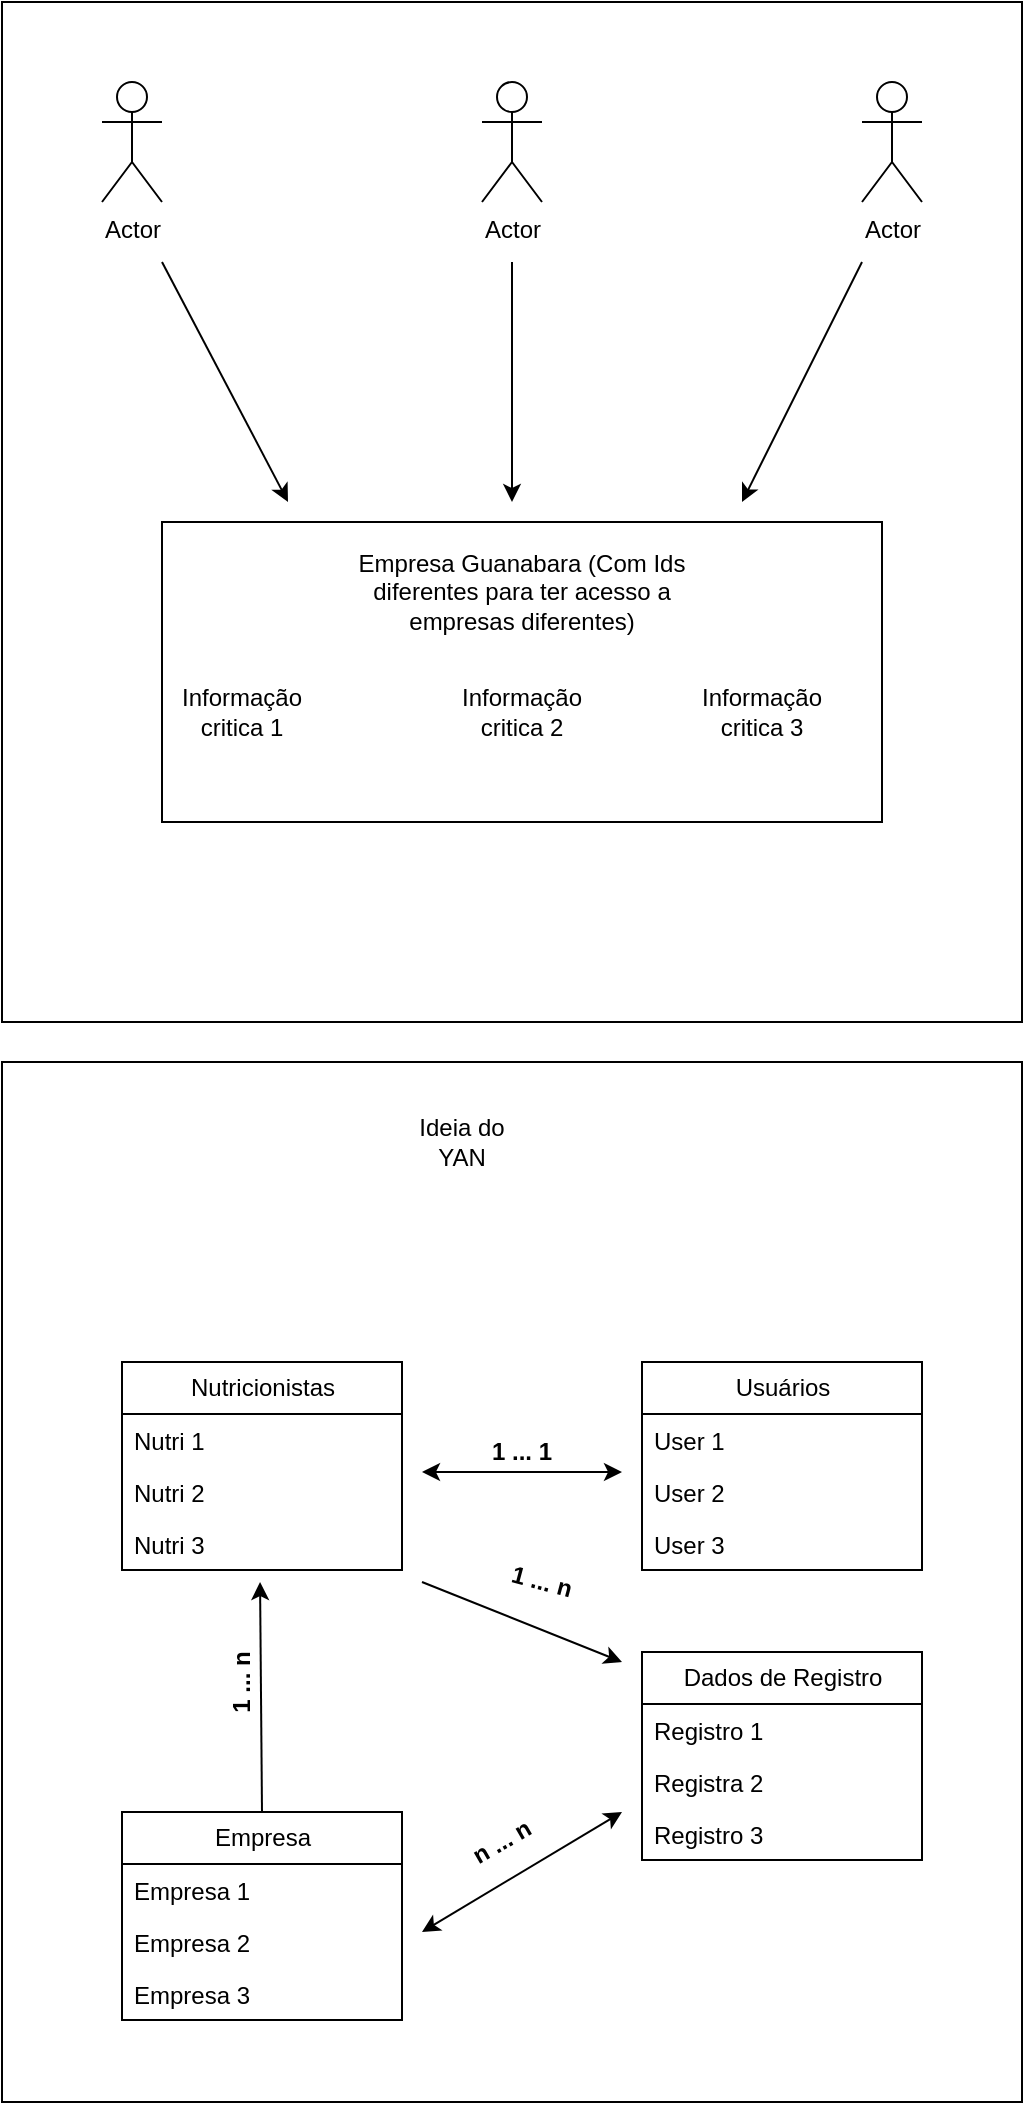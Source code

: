 <mxfile version="21.2.9" type="device">
  <diagram name="Página-1" id="Sx63nQZF6_k1oNd8qX7L">
    <mxGraphModel dx="832" dy="484" grid="1" gridSize="10" guides="1" tooltips="1" connect="1" arrows="1" fold="1" page="1" pageScale="1" pageWidth="827" pageHeight="1169" math="0" shadow="0">
      <root>
        <mxCell id="0" />
        <mxCell id="1" parent="0" />
        <mxCell id="Kq_vgZtTCY-l8nZOrk-y-49" value="" style="rounded=0;whiteSpace=wrap;html=1;" vertex="1" parent="1">
          <mxGeometry x="190" y="560" width="510" height="520" as="geometry" />
        </mxCell>
        <mxCell id="Kq_vgZtTCY-l8nZOrk-y-16" value="" style="whiteSpace=wrap;html=1;aspect=fixed;" vertex="1" parent="1">
          <mxGeometry x="190" y="30" width="510" height="510" as="geometry" />
        </mxCell>
        <mxCell id="Kq_vgZtTCY-l8nZOrk-y-1" value="Actor" style="shape=umlActor;verticalLabelPosition=bottom;verticalAlign=top;html=1;outlineConnect=0;" vertex="1" parent="1">
          <mxGeometry x="240" y="70" width="30" height="60" as="geometry" />
        </mxCell>
        <mxCell id="Kq_vgZtTCY-l8nZOrk-y-2" value="Actor" style="shape=umlActor;verticalLabelPosition=bottom;verticalAlign=top;html=1;outlineConnect=0;" vertex="1" parent="1">
          <mxGeometry x="620" y="70" width="30" height="60" as="geometry" />
        </mxCell>
        <mxCell id="Kq_vgZtTCY-l8nZOrk-y-3" value="" style="rounded=0;whiteSpace=wrap;html=1;" vertex="1" parent="1">
          <mxGeometry x="270" y="290" width="360" height="150" as="geometry" />
        </mxCell>
        <mxCell id="Kq_vgZtTCY-l8nZOrk-y-6" value="" style="endArrow=classic;html=1;rounded=0;entryX=0.175;entryY=-0.067;entryDx=0;entryDy=0;entryPerimeter=0;" edge="1" parent="1" target="Kq_vgZtTCY-l8nZOrk-y-3">
          <mxGeometry width="50" height="50" relative="1" as="geometry">
            <mxPoint x="270" y="160" as="sourcePoint" />
            <mxPoint x="440" y="230" as="targetPoint" />
          </mxGeometry>
        </mxCell>
        <mxCell id="Kq_vgZtTCY-l8nZOrk-y-7" value="Empresa Guanabara (Com Ids diferentes para ter acesso a empresas diferentes)&lt;br&gt;" style="text;html=1;strokeColor=none;fillColor=none;align=center;verticalAlign=middle;whiteSpace=wrap;rounded=0;" vertex="1" parent="1">
          <mxGeometry x="350" y="310" width="200" height="30" as="geometry" />
        </mxCell>
        <mxCell id="Kq_vgZtTCY-l8nZOrk-y-8" value="Informação critica 1" style="text;html=1;strokeColor=none;fillColor=none;align=center;verticalAlign=middle;whiteSpace=wrap;rounded=0;" vertex="1" parent="1">
          <mxGeometry x="280" y="370" width="60" height="30" as="geometry" />
        </mxCell>
        <mxCell id="Kq_vgZtTCY-l8nZOrk-y-9" value="Actor" style="shape=umlActor;verticalLabelPosition=bottom;verticalAlign=top;html=1;outlineConnect=0;" vertex="1" parent="1">
          <mxGeometry x="430" y="70" width="30" height="60" as="geometry" />
        </mxCell>
        <mxCell id="Kq_vgZtTCY-l8nZOrk-y-10" value="Informação critica 2" style="text;html=1;strokeColor=none;fillColor=none;align=center;verticalAlign=middle;whiteSpace=wrap;rounded=0;" vertex="1" parent="1">
          <mxGeometry x="420" y="370" width="60" height="30" as="geometry" />
        </mxCell>
        <mxCell id="Kq_vgZtTCY-l8nZOrk-y-11" value="Informação critica 3&lt;br&gt;" style="text;html=1;strokeColor=none;fillColor=none;align=center;verticalAlign=middle;whiteSpace=wrap;rounded=0;" vertex="1" parent="1">
          <mxGeometry x="540" y="370" width="60" height="30" as="geometry" />
        </mxCell>
        <mxCell id="Kq_vgZtTCY-l8nZOrk-y-12" value="" style="endArrow=classic;html=1;rounded=0;" edge="1" parent="1">
          <mxGeometry width="50" height="50" relative="1" as="geometry">
            <mxPoint x="445" y="160" as="sourcePoint" />
            <mxPoint x="445" y="280" as="targetPoint" />
          </mxGeometry>
        </mxCell>
        <mxCell id="Kq_vgZtTCY-l8nZOrk-y-13" value="" style="endArrow=classic;html=1;rounded=0;" edge="1" parent="1">
          <mxGeometry width="50" height="50" relative="1" as="geometry">
            <mxPoint x="620" y="160" as="sourcePoint" />
            <mxPoint x="560" y="280" as="targetPoint" />
          </mxGeometry>
        </mxCell>
        <mxCell id="Kq_vgZtTCY-l8nZOrk-y-19" value="Usuários" style="swimlane;fontStyle=0;childLayout=stackLayout;horizontal=1;startSize=26;fillColor=none;horizontalStack=0;resizeParent=1;resizeParentMax=0;resizeLast=0;collapsible=1;marginBottom=0;html=1;" vertex="1" parent="1">
          <mxGeometry x="510" y="710" width="140" height="104" as="geometry" />
        </mxCell>
        <mxCell id="Kq_vgZtTCY-l8nZOrk-y-20" value="User 1" style="text;strokeColor=none;fillColor=none;align=left;verticalAlign=top;spacingLeft=4;spacingRight=4;overflow=hidden;rotatable=0;points=[[0,0.5],[1,0.5]];portConstraint=eastwest;whiteSpace=wrap;html=1;" vertex="1" parent="Kq_vgZtTCY-l8nZOrk-y-19">
          <mxGeometry y="26" width="140" height="26" as="geometry" />
        </mxCell>
        <mxCell id="Kq_vgZtTCY-l8nZOrk-y-21" value="User 2" style="text;strokeColor=none;fillColor=none;align=left;verticalAlign=top;spacingLeft=4;spacingRight=4;overflow=hidden;rotatable=0;points=[[0,0.5],[1,0.5]];portConstraint=eastwest;whiteSpace=wrap;html=1;" vertex="1" parent="Kq_vgZtTCY-l8nZOrk-y-19">
          <mxGeometry y="52" width="140" height="26" as="geometry" />
        </mxCell>
        <mxCell id="Kq_vgZtTCY-l8nZOrk-y-22" value="User 3&lt;br&gt;" style="text;strokeColor=none;fillColor=none;align=left;verticalAlign=top;spacingLeft=4;spacingRight=4;overflow=hidden;rotatable=0;points=[[0,0.5],[1,0.5]];portConstraint=eastwest;whiteSpace=wrap;html=1;" vertex="1" parent="Kq_vgZtTCY-l8nZOrk-y-19">
          <mxGeometry y="78" width="140" height="26" as="geometry" />
        </mxCell>
        <mxCell id="Kq_vgZtTCY-l8nZOrk-y-23" value="Nutricionistas" style="swimlane;fontStyle=0;childLayout=stackLayout;horizontal=1;startSize=26;fillColor=none;horizontalStack=0;resizeParent=1;resizeParentMax=0;resizeLast=0;collapsible=1;marginBottom=0;html=1;" vertex="1" parent="1">
          <mxGeometry x="250" y="710" width="140" height="104" as="geometry" />
        </mxCell>
        <mxCell id="Kq_vgZtTCY-l8nZOrk-y-24" value="Nutri 1&lt;br&gt;" style="text;strokeColor=none;fillColor=none;align=left;verticalAlign=top;spacingLeft=4;spacingRight=4;overflow=hidden;rotatable=0;points=[[0,0.5],[1,0.5]];portConstraint=eastwest;whiteSpace=wrap;html=1;" vertex="1" parent="Kq_vgZtTCY-l8nZOrk-y-23">
          <mxGeometry y="26" width="140" height="26" as="geometry" />
        </mxCell>
        <mxCell id="Kq_vgZtTCY-l8nZOrk-y-25" value="Nutri 2&lt;br&gt;" style="text;strokeColor=none;fillColor=none;align=left;verticalAlign=top;spacingLeft=4;spacingRight=4;overflow=hidden;rotatable=0;points=[[0,0.5],[1,0.5]];portConstraint=eastwest;whiteSpace=wrap;html=1;" vertex="1" parent="Kq_vgZtTCY-l8nZOrk-y-23">
          <mxGeometry y="52" width="140" height="26" as="geometry" />
        </mxCell>
        <mxCell id="Kq_vgZtTCY-l8nZOrk-y-26" value="Nutri 3&lt;br&gt;" style="text;strokeColor=none;fillColor=none;align=left;verticalAlign=top;spacingLeft=4;spacingRight=4;overflow=hidden;rotatable=0;points=[[0,0.5],[1,0.5]];portConstraint=eastwest;whiteSpace=wrap;html=1;" vertex="1" parent="Kq_vgZtTCY-l8nZOrk-y-23">
          <mxGeometry y="78" width="140" height="26" as="geometry" />
        </mxCell>
        <mxCell id="Kq_vgZtTCY-l8nZOrk-y-28" value="1 ... 1" style="text;html=1;strokeColor=none;fillColor=none;align=center;verticalAlign=middle;whiteSpace=wrap;rounded=0;fontStyle=1;strokeWidth=4;" vertex="1" parent="1">
          <mxGeometry x="420" y="740" width="60" height="30" as="geometry" />
        </mxCell>
        <mxCell id="Kq_vgZtTCY-l8nZOrk-y-29" value="Empresa" style="swimlane;fontStyle=0;childLayout=stackLayout;horizontal=1;startSize=26;fillColor=none;horizontalStack=0;resizeParent=1;resizeParentMax=0;resizeLast=0;collapsible=1;marginBottom=0;html=1;" vertex="1" parent="1">
          <mxGeometry x="250" y="935" width="140" height="104" as="geometry" />
        </mxCell>
        <mxCell id="Kq_vgZtTCY-l8nZOrk-y-30" value="Empresa 1" style="text;strokeColor=none;fillColor=none;align=left;verticalAlign=top;spacingLeft=4;spacingRight=4;overflow=hidden;rotatable=0;points=[[0,0.5],[1,0.5]];portConstraint=eastwest;whiteSpace=wrap;html=1;" vertex="1" parent="Kq_vgZtTCY-l8nZOrk-y-29">
          <mxGeometry y="26" width="140" height="26" as="geometry" />
        </mxCell>
        <mxCell id="Kq_vgZtTCY-l8nZOrk-y-31" value="Empresa&amp;nbsp;2" style="text;strokeColor=none;fillColor=none;align=left;verticalAlign=top;spacingLeft=4;spacingRight=4;overflow=hidden;rotatable=0;points=[[0,0.5],[1,0.5]];portConstraint=eastwest;whiteSpace=wrap;html=1;" vertex="1" parent="Kq_vgZtTCY-l8nZOrk-y-29">
          <mxGeometry y="52" width="140" height="26" as="geometry" />
        </mxCell>
        <mxCell id="Kq_vgZtTCY-l8nZOrk-y-32" value="Empresa 3" style="text;strokeColor=none;fillColor=none;align=left;verticalAlign=top;spacingLeft=4;spacingRight=4;overflow=hidden;rotatable=0;points=[[0,0.5],[1,0.5]];portConstraint=eastwest;whiteSpace=wrap;html=1;" vertex="1" parent="Kq_vgZtTCY-l8nZOrk-y-29">
          <mxGeometry y="78" width="140" height="26" as="geometry" />
        </mxCell>
        <mxCell id="Kq_vgZtTCY-l8nZOrk-y-34" value="1 ... n" style="text;html=1;strokeColor=none;fillColor=none;align=center;verticalAlign=middle;whiteSpace=wrap;rounded=0;fontStyle=1;strokeWidth=4;rotation=-90;" vertex="1" parent="1">
          <mxGeometry x="280" y="855" width="60" height="30" as="geometry" />
        </mxCell>
        <mxCell id="Kq_vgZtTCY-l8nZOrk-y-35" value="Dados de Registro" style="swimlane;fontStyle=0;childLayout=stackLayout;horizontal=1;startSize=26;fillColor=none;horizontalStack=0;resizeParent=1;resizeParentMax=0;resizeLast=0;collapsible=1;marginBottom=0;html=1;" vertex="1" parent="1">
          <mxGeometry x="510" y="855" width="140" height="104" as="geometry" />
        </mxCell>
        <mxCell id="Kq_vgZtTCY-l8nZOrk-y-36" value="Registro 1" style="text;strokeColor=none;fillColor=none;align=left;verticalAlign=top;spacingLeft=4;spacingRight=4;overflow=hidden;rotatable=0;points=[[0,0.5],[1,0.5]];portConstraint=eastwest;whiteSpace=wrap;html=1;" vertex="1" parent="Kq_vgZtTCY-l8nZOrk-y-35">
          <mxGeometry y="26" width="140" height="26" as="geometry" />
        </mxCell>
        <mxCell id="Kq_vgZtTCY-l8nZOrk-y-37" value="Registra 2" style="text;strokeColor=none;fillColor=none;align=left;verticalAlign=top;spacingLeft=4;spacingRight=4;overflow=hidden;rotatable=0;points=[[0,0.5],[1,0.5]];portConstraint=eastwest;whiteSpace=wrap;html=1;" vertex="1" parent="Kq_vgZtTCY-l8nZOrk-y-35">
          <mxGeometry y="52" width="140" height="26" as="geometry" />
        </mxCell>
        <mxCell id="Kq_vgZtTCY-l8nZOrk-y-38" value="Registro 3&lt;br&gt;" style="text;strokeColor=none;fillColor=none;align=left;verticalAlign=top;spacingLeft=4;spacingRight=4;overflow=hidden;rotatable=0;points=[[0,0.5],[1,0.5]];portConstraint=eastwest;whiteSpace=wrap;html=1;" vertex="1" parent="Kq_vgZtTCY-l8nZOrk-y-35">
          <mxGeometry y="78" width="140" height="26" as="geometry" />
        </mxCell>
        <mxCell id="Kq_vgZtTCY-l8nZOrk-y-44" value="" style="endArrow=classic;html=1;rounded=0;entryX=0.493;entryY=1.231;entryDx=0;entryDy=0;entryPerimeter=0;exitX=0.5;exitY=0;exitDx=0;exitDy=0;" edge="1" parent="1" source="Kq_vgZtTCY-l8nZOrk-y-29" target="Kq_vgZtTCY-l8nZOrk-y-26">
          <mxGeometry width="50" height="50" relative="1" as="geometry">
            <mxPoint x="320" y="825" as="sourcePoint" />
            <mxPoint x="320" y="915" as="targetPoint" />
          </mxGeometry>
        </mxCell>
        <mxCell id="Kq_vgZtTCY-l8nZOrk-y-46" value="n ... n&lt;br&gt;" style="text;html=1;strokeColor=none;fillColor=none;align=center;verticalAlign=middle;whiteSpace=wrap;rounded=0;fontStyle=1;strokeWidth=4;rotation=-30;" vertex="1" parent="1">
          <mxGeometry x="410" y="935" width="60" height="30" as="geometry" />
        </mxCell>
        <mxCell id="Kq_vgZtTCY-l8nZOrk-y-50" value="" style="endArrow=classic;html=1;rounded=0;" edge="1" parent="1">
          <mxGeometry width="50" height="50" relative="1" as="geometry">
            <mxPoint x="400" y="820" as="sourcePoint" />
            <mxPoint x="500" y="860" as="targetPoint" />
          </mxGeometry>
        </mxCell>
        <mxCell id="Kq_vgZtTCY-l8nZOrk-y-51" value="1 ... n" style="text;html=1;strokeColor=none;fillColor=none;align=center;verticalAlign=middle;whiteSpace=wrap;rounded=0;fontStyle=1;strokeWidth=4;rotation=15;" vertex="1" parent="1">
          <mxGeometry x="430" y="805" width="60" height="30" as="geometry" />
        </mxCell>
        <mxCell id="Kq_vgZtTCY-l8nZOrk-y-53" value="" style="endArrow=classic;startArrow=classic;html=1;rounded=0;" edge="1" parent="1">
          <mxGeometry width="50" height="50" relative="1" as="geometry">
            <mxPoint x="400" y="765" as="sourcePoint" />
            <mxPoint x="500" y="765" as="targetPoint" />
          </mxGeometry>
        </mxCell>
        <mxCell id="Kq_vgZtTCY-l8nZOrk-y-55" value="" style="endArrow=classic;startArrow=classic;html=1;rounded=0;" edge="1" parent="1">
          <mxGeometry width="50" height="50" relative="1" as="geometry">
            <mxPoint x="400" y="995" as="sourcePoint" />
            <mxPoint x="500" y="935" as="targetPoint" />
          </mxGeometry>
        </mxCell>
        <mxCell id="Kq_vgZtTCY-l8nZOrk-y-56" value="Ideia do YAN&lt;br&gt;" style="text;html=1;strokeColor=none;fillColor=none;align=center;verticalAlign=middle;whiteSpace=wrap;rounded=0;" vertex="1" parent="1">
          <mxGeometry x="390" y="585" width="60" height="30" as="geometry" />
        </mxCell>
      </root>
    </mxGraphModel>
  </diagram>
</mxfile>
